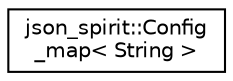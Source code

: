 digraph "Graphical Class Hierarchy"
{
 // LATEX_PDF_SIZE
  edge [fontname="Helvetica",fontsize="10",labelfontname="Helvetica",labelfontsize="10"];
  node [fontname="Helvetica",fontsize="10",shape=record];
  rankdir="LR";
  Node0 [label="json_spirit::Config\l_map\< String \>",height=0.2,width=0.4,color="black", fillcolor="white", style="filled",URL="$structjson__spirit_1_1_config__map.html",tooltip=" "];
}
